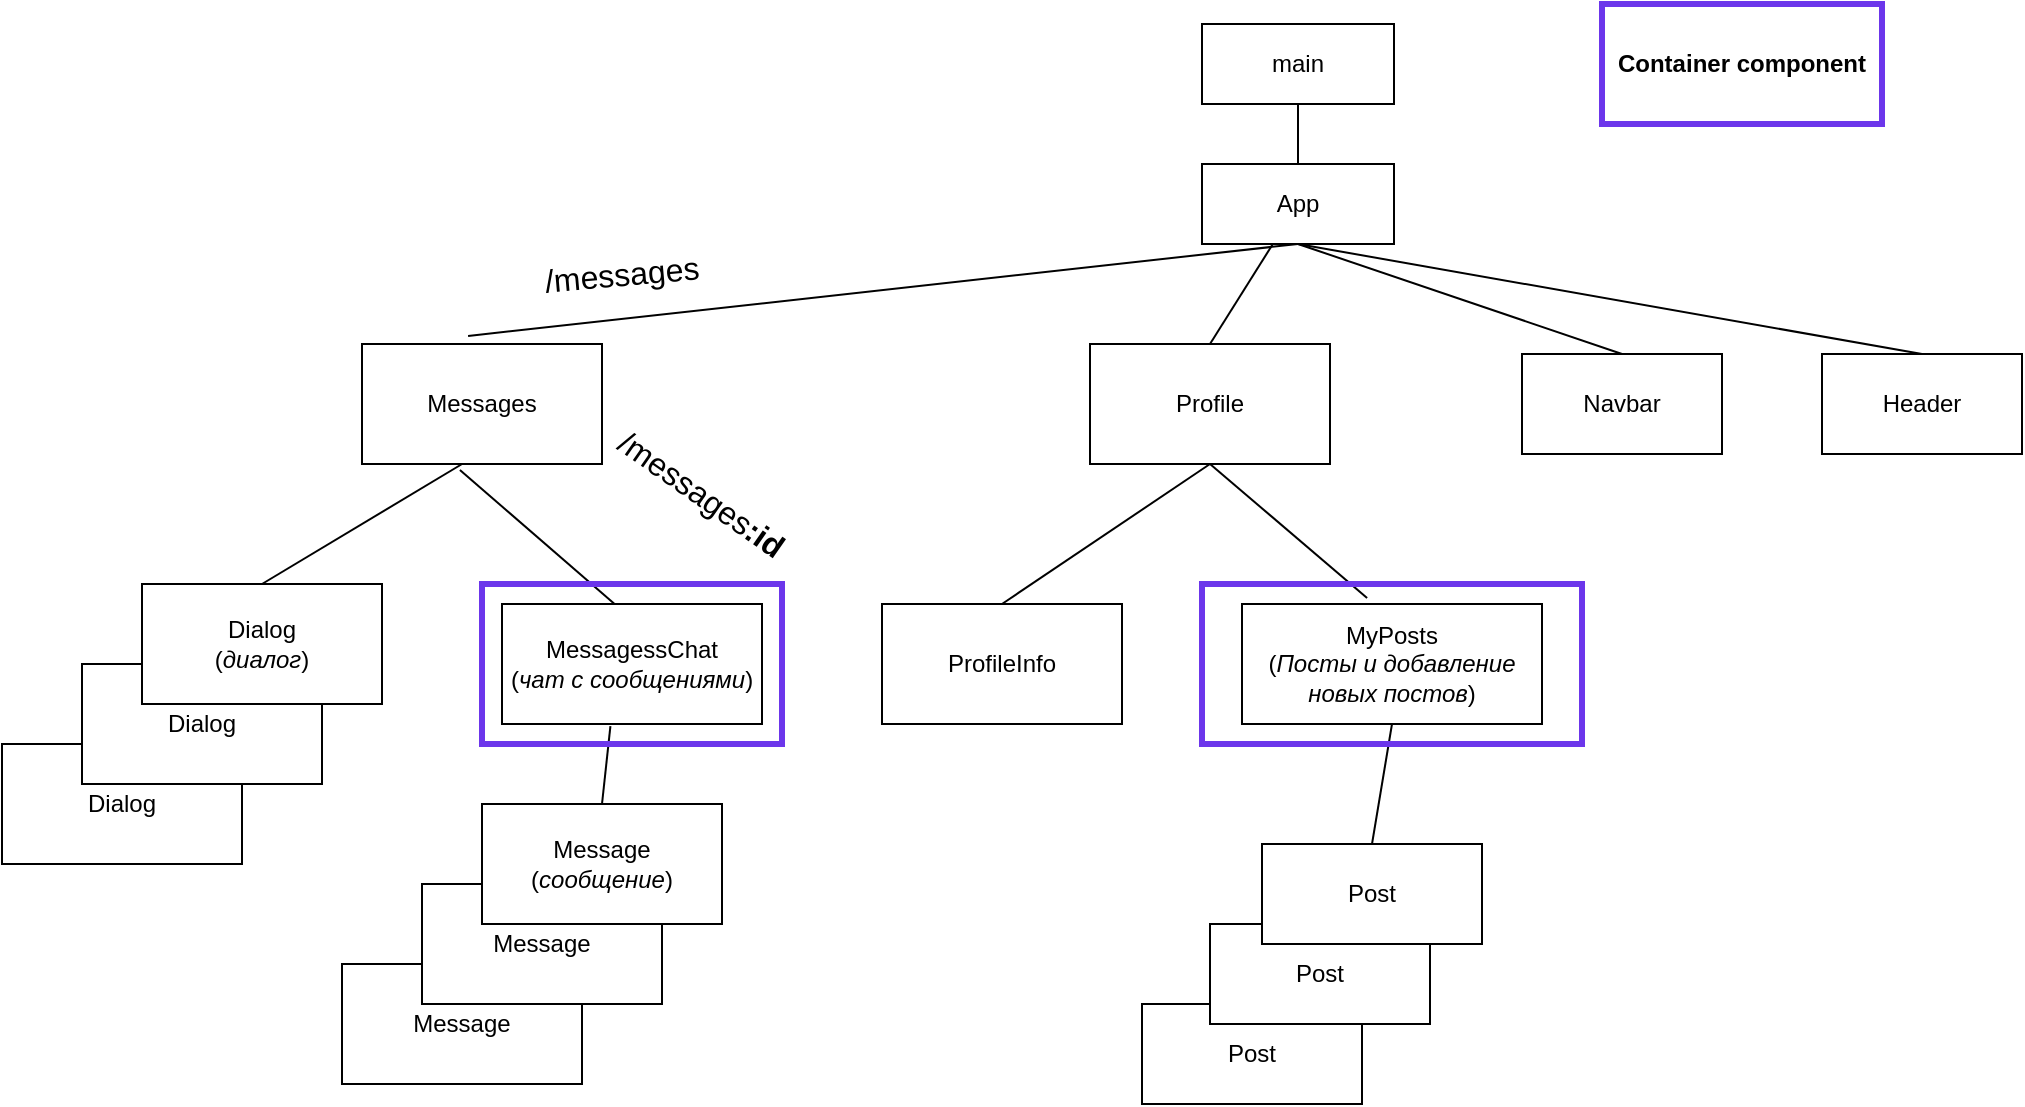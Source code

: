 <mxfile version="22.0.6" type="device">
  <diagram id="C5RBs43oDa-KdzZeNtuy" name="Page-1">
    <mxGraphModel dx="2261" dy="750" grid="1" gridSize="10" guides="1" tooltips="1" connect="1" arrows="1" fold="1" page="1" pageScale="1" pageWidth="827" pageHeight="1169" math="0" shadow="0">
      <root>
        <mxCell id="WIyWlLk6GJQsqaUBKTNV-0" />
        <mxCell id="WIyWlLk6GJQsqaUBKTNV-1" parent="WIyWlLk6GJQsqaUBKTNV-0" />
        <mxCell id="gt4P2ikg-Aa12p5pUFLy-32" value="Post" style="rounded=0;whiteSpace=wrap;html=1;" vertex="1" parent="WIyWlLk6GJQsqaUBKTNV-1">
          <mxGeometry x="320" y="520" width="110" height="50" as="geometry" />
        </mxCell>
        <mxCell id="gt4P2ikg-Aa12p5pUFLy-31" value="Post" style="rounded=0;whiteSpace=wrap;html=1;" vertex="1" parent="WIyWlLk6GJQsqaUBKTNV-1">
          <mxGeometry x="354" y="480" width="110" height="50" as="geometry" />
        </mxCell>
        <mxCell id="gt4P2ikg-Aa12p5pUFLy-19" value="Message" style="rounded=0;whiteSpace=wrap;html=1;" vertex="1" parent="WIyWlLk6GJQsqaUBKTNV-1">
          <mxGeometry x="-80" y="500" width="120" height="60" as="geometry" />
        </mxCell>
        <mxCell id="gt4P2ikg-Aa12p5pUFLy-17" value="Message" style="rounded=0;whiteSpace=wrap;html=1;" vertex="1" parent="WIyWlLk6GJQsqaUBKTNV-1">
          <mxGeometry x="-40" y="460" width="120" height="60" as="geometry" />
        </mxCell>
        <mxCell id="gt4P2ikg-Aa12p5pUFLy-15" value="Dialog" style="rounded=0;whiteSpace=wrap;html=1;" vertex="1" parent="WIyWlLk6GJQsqaUBKTNV-1">
          <mxGeometry x="-250" y="390" width="120" height="60" as="geometry" />
        </mxCell>
        <mxCell id="gt4P2ikg-Aa12p5pUFLy-14" value="Dialog" style="rounded=0;whiteSpace=wrap;html=1;" vertex="1" parent="WIyWlLk6GJQsqaUBKTNV-1">
          <mxGeometry x="-210" y="350" width="120" height="60" as="geometry" />
        </mxCell>
        <mxCell id="gt4P2ikg-Aa12p5pUFLy-1" value="main" style="rounded=0;whiteSpace=wrap;html=1;" vertex="1" parent="WIyWlLk6GJQsqaUBKTNV-1">
          <mxGeometry x="350" y="30" width="96" height="40" as="geometry" />
        </mxCell>
        <mxCell id="gt4P2ikg-Aa12p5pUFLy-2" value="App" style="rounded=0;whiteSpace=wrap;html=1;" vertex="1" parent="WIyWlLk6GJQsqaUBKTNV-1">
          <mxGeometry x="350" y="100" width="96" height="40" as="geometry" />
        </mxCell>
        <mxCell id="gt4P2ikg-Aa12p5pUFLy-3" value="" style="endArrow=none;html=1;rounded=0;entryX=0.5;entryY=1;entryDx=0;entryDy=0;exitX=0.5;exitY=0;exitDx=0;exitDy=0;" edge="1" parent="WIyWlLk6GJQsqaUBKTNV-1" source="gt4P2ikg-Aa12p5pUFLy-2" target="gt4P2ikg-Aa12p5pUFLy-1">
          <mxGeometry width="50" height="50" relative="1" as="geometry">
            <mxPoint x="400" y="400" as="sourcePoint" />
            <mxPoint x="450" y="350" as="targetPoint" />
          </mxGeometry>
        </mxCell>
        <mxCell id="gt4P2ikg-Aa12p5pUFLy-5" value="Messages&lt;br&gt;" style="rounded=0;whiteSpace=wrap;html=1;" vertex="1" parent="WIyWlLk6GJQsqaUBKTNV-1">
          <mxGeometry x="-70" y="190" width="120" height="60" as="geometry" />
        </mxCell>
        <mxCell id="gt4P2ikg-Aa12p5pUFLy-6" value="" style="endArrow=none;html=1;rounded=0;entryX=0.5;entryY=1;entryDx=0;entryDy=0;exitX=0.442;exitY=-0.067;exitDx=0;exitDy=0;exitPerimeter=0;" edge="1" parent="WIyWlLk6GJQsqaUBKTNV-1" source="gt4P2ikg-Aa12p5pUFLy-5" target="gt4P2ikg-Aa12p5pUFLy-2">
          <mxGeometry width="50" height="50" relative="1" as="geometry">
            <mxPoint x="400" y="400" as="sourcePoint" />
            <mxPoint x="450" y="350" as="targetPoint" />
          </mxGeometry>
        </mxCell>
        <mxCell id="gt4P2ikg-Aa12p5pUFLy-7" value="MessagessChat&lt;br&gt;(&lt;i&gt;чат с сообщениями&lt;/i&gt;)" style="rounded=0;whiteSpace=wrap;html=1;" vertex="1" parent="WIyWlLk6GJQsqaUBKTNV-1">
          <mxGeometry y="320" width="130" height="60" as="geometry" />
        </mxCell>
        <mxCell id="gt4P2ikg-Aa12p5pUFLy-10" value="" style="endArrow=none;html=1;rounded=0;entryX=0.417;entryY=1;entryDx=0;entryDy=0;exitX=0.5;exitY=0;exitDx=0;exitDy=0;entryPerimeter=0;" edge="1" parent="WIyWlLk6GJQsqaUBKTNV-1" source="gt4P2ikg-Aa12p5pUFLy-8" target="gt4P2ikg-Aa12p5pUFLy-5">
          <mxGeometry width="50" height="50" relative="1" as="geometry">
            <mxPoint x="130" y="420" as="sourcePoint" />
            <mxPoint x="-30" y="280" as="targetPoint" />
          </mxGeometry>
        </mxCell>
        <mxCell id="gt4P2ikg-Aa12p5pUFLy-8" value="Dialog&lt;br&gt;(&lt;i&gt;диалог&lt;/i&gt;)" style="rounded=0;whiteSpace=wrap;html=1;" vertex="1" parent="WIyWlLk6GJQsqaUBKTNV-1">
          <mxGeometry x="-180" y="310" width="120" height="60" as="geometry" />
        </mxCell>
        <mxCell id="gt4P2ikg-Aa12p5pUFLy-11" value="" style="endArrow=none;html=1;rounded=0;exitX=0.433;exitY=0;exitDx=0;exitDy=0;exitPerimeter=0;entryX=0.408;entryY=1.05;entryDx=0;entryDy=0;entryPerimeter=0;" edge="1" parent="WIyWlLk6GJQsqaUBKTNV-1" source="gt4P2ikg-Aa12p5pUFLy-7" target="gt4P2ikg-Aa12p5pUFLy-5">
          <mxGeometry width="50" height="50" relative="1" as="geometry">
            <mxPoint x="130" y="420" as="sourcePoint" />
            <mxPoint x="-30" y="280" as="targetPoint" />
          </mxGeometry>
        </mxCell>
        <mxCell id="gt4P2ikg-Aa12p5pUFLy-12" value="&lt;font style=&quot;font-size: 16px;&quot;&gt;/messages&lt;b&gt;:id&lt;/b&gt;&lt;/font&gt;" style="text;html=1;strokeColor=none;fillColor=none;align=center;verticalAlign=middle;whiteSpace=wrap;rounded=0;rotation=35;" vertex="1" parent="WIyWlLk6GJQsqaUBKTNV-1">
          <mxGeometry x="70" y="250" width="60" height="30" as="geometry" />
        </mxCell>
        <mxCell id="gt4P2ikg-Aa12p5pUFLy-13" value="&lt;font style=&quot;font-size: 16px;&quot;&gt;/messages&lt;/font&gt;" style="text;html=1;strokeColor=none;fillColor=none;align=center;verticalAlign=middle;whiteSpace=wrap;rounded=0;rotation=-5;" vertex="1" parent="WIyWlLk6GJQsqaUBKTNV-1">
          <mxGeometry x="30" y="140" width="60" height="30" as="geometry" />
        </mxCell>
        <mxCell id="gt4P2ikg-Aa12p5pUFLy-16" value="Message&lt;br&gt;(&lt;i&gt;сообщение&lt;/i&gt;)" style="rounded=0;whiteSpace=wrap;html=1;" vertex="1" parent="WIyWlLk6GJQsqaUBKTNV-1">
          <mxGeometry x="-10" y="420" width="120" height="60" as="geometry" />
        </mxCell>
        <mxCell id="gt4P2ikg-Aa12p5pUFLy-20" value="" style="endArrow=none;html=1;rounded=0;entryX=0.417;entryY=1.017;entryDx=0;entryDy=0;entryPerimeter=0;exitX=0.5;exitY=0;exitDx=0;exitDy=0;" edge="1" parent="WIyWlLk6GJQsqaUBKTNV-1" source="gt4P2ikg-Aa12p5pUFLy-16" target="gt4P2ikg-Aa12p5pUFLy-7">
          <mxGeometry width="50" height="50" relative="1" as="geometry">
            <mxPoint x="130" y="410" as="sourcePoint" />
            <mxPoint x="180" y="360" as="targetPoint" />
          </mxGeometry>
        </mxCell>
        <mxCell id="gt4P2ikg-Aa12p5pUFLy-21" value="Profile" style="rounded=0;whiteSpace=wrap;html=1;" vertex="1" parent="WIyWlLk6GJQsqaUBKTNV-1">
          <mxGeometry x="294" y="190" width="120" height="60" as="geometry" />
        </mxCell>
        <mxCell id="gt4P2ikg-Aa12p5pUFLy-22" value="" style="endArrow=none;html=1;rounded=0;exitX=0.5;exitY=0;exitDx=0;exitDy=0;" edge="1" parent="WIyWlLk6GJQsqaUBKTNV-1" source="gt4P2ikg-Aa12p5pUFLy-21" target="gt4P2ikg-Aa12p5pUFLy-2">
          <mxGeometry width="50" height="50" relative="1" as="geometry">
            <mxPoint x="400" y="390" as="sourcePoint" />
            <mxPoint x="450" y="340" as="targetPoint" />
          </mxGeometry>
        </mxCell>
        <mxCell id="gt4P2ikg-Aa12p5pUFLy-24" value="ProfileInfo" style="rounded=0;whiteSpace=wrap;html=1;" vertex="1" parent="WIyWlLk6GJQsqaUBKTNV-1">
          <mxGeometry x="190" y="320" width="120" height="60" as="geometry" />
        </mxCell>
        <mxCell id="gt4P2ikg-Aa12p5pUFLy-25" value="" style="endArrow=none;html=1;rounded=0;exitX=0.5;exitY=0;exitDx=0;exitDy=0;entryX=0.5;entryY=1;entryDx=0;entryDy=0;" edge="1" parent="WIyWlLk6GJQsqaUBKTNV-1" source="gt4P2ikg-Aa12p5pUFLy-24" target="gt4P2ikg-Aa12p5pUFLy-21">
          <mxGeometry width="50" height="50" relative="1" as="geometry">
            <mxPoint x="400" y="390" as="sourcePoint" />
            <mxPoint x="450" y="340" as="targetPoint" />
          </mxGeometry>
        </mxCell>
        <mxCell id="gt4P2ikg-Aa12p5pUFLy-26" value="MyPosts&lt;br&gt;(&lt;i&gt;Посты и добавление новых постов&lt;/i&gt;)" style="rounded=0;whiteSpace=wrap;html=1;" vertex="1" parent="WIyWlLk6GJQsqaUBKTNV-1">
          <mxGeometry x="370" y="320" width="150" height="60" as="geometry" />
        </mxCell>
        <mxCell id="gt4P2ikg-Aa12p5pUFLy-27" value="" style="endArrow=none;html=1;rounded=0;exitX=0.417;exitY=-0.05;exitDx=0;exitDy=0;entryX=0.5;entryY=1;entryDx=0;entryDy=0;exitPerimeter=0;" edge="1" parent="WIyWlLk6GJQsqaUBKTNV-1" source="gt4P2ikg-Aa12p5pUFLy-26" target="gt4P2ikg-Aa12p5pUFLy-21">
          <mxGeometry width="50" height="50" relative="1" as="geometry">
            <mxPoint x="260" y="340" as="sourcePoint" />
            <mxPoint x="364" y="300" as="targetPoint" />
          </mxGeometry>
        </mxCell>
        <mxCell id="gt4P2ikg-Aa12p5pUFLy-28" value="Post" style="rounded=0;whiteSpace=wrap;html=1;" vertex="1" parent="WIyWlLk6GJQsqaUBKTNV-1">
          <mxGeometry x="380" y="440" width="110" height="50" as="geometry" />
        </mxCell>
        <mxCell id="gt4P2ikg-Aa12p5pUFLy-30" value="" style="endArrow=none;html=1;rounded=0;entryX=0.5;entryY=1;entryDx=0;entryDy=0;exitX=0.5;exitY=0;exitDx=0;exitDy=0;" edge="1" parent="WIyWlLk6GJQsqaUBKTNV-1" source="gt4P2ikg-Aa12p5pUFLy-28" target="gt4P2ikg-Aa12p5pUFLy-26">
          <mxGeometry width="50" height="50" relative="1" as="geometry">
            <mxPoint x="400" y="390" as="sourcePoint" />
            <mxPoint x="450" y="340" as="targetPoint" />
          </mxGeometry>
        </mxCell>
        <mxCell id="gt4P2ikg-Aa12p5pUFLy-33" value="Navbar" style="rounded=0;whiteSpace=wrap;html=1;" vertex="1" parent="WIyWlLk6GJQsqaUBKTNV-1">
          <mxGeometry x="510" y="195" width="100" height="50" as="geometry" />
        </mxCell>
        <mxCell id="gt4P2ikg-Aa12p5pUFLy-34" value="Header" style="rounded=0;whiteSpace=wrap;html=1;" vertex="1" parent="WIyWlLk6GJQsqaUBKTNV-1">
          <mxGeometry x="660" y="195" width="100" height="50" as="geometry" />
        </mxCell>
        <mxCell id="gt4P2ikg-Aa12p5pUFLy-36" value="" style="endArrow=none;html=1;rounded=0;exitX=0.5;exitY=0;exitDx=0;exitDy=0;entryX=0.5;entryY=1;entryDx=0;entryDy=0;" edge="1" parent="WIyWlLk6GJQsqaUBKTNV-1" source="gt4P2ikg-Aa12p5pUFLy-33" target="gt4P2ikg-Aa12p5pUFLy-2">
          <mxGeometry width="50" height="50" relative="1" as="geometry">
            <mxPoint x="364" y="200" as="sourcePoint" />
            <mxPoint x="393" y="170" as="targetPoint" />
          </mxGeometry>
        </mxCell>
        <mxCell id="gt4P2ikg-Aa12p5pUFLy-37" value="" style="endArrow=none;html=1;rounded=0;exitX=0.5;exitY=0;exitDx=0;exitDy=0;entryX=0.5;entryY=1;entryDx=0;entryDy=0;" edge="1" parent="WIyWlLk6GJQsqaUBKTNV-1" source="gt4P2ikg-Aa12p5pUFLy-34" target="gt4P2ikg-Aa12p5pUFLy-2">
          <mxGeometry width="50" height="50" relative="1" as="geometry">
            <mxPoint x="570" y="205" as="sourcePoint" />
            <mxPoint x="400" y="160" as="targetPoint" />
          </mxGeometry>
        </mxCell>
        <mxCell id="gt4P2ikg-Aa12p5pUFLy-40" value="&lt;b&gt;Container component&lt;/b&gt;" style="rounded=0;whiteSpace=wrap;html=1;fillColor=none;strokeColor=#6C36EB;strokeWidth=3;" vertex="1" parent="WIyWlLk6GJQsqaUBKTNV-1">
          <mxGeometry x="550" y="20" width="140" height="60" as="geometry" />
        </mxCell>
        <mxCell id="gt4P2ikg-Aa12p5pUFLy-41" value="" style="rounded=0;whiteSpace=wrap;html=1;fillColor=none;strokeColor=#6C36EB;strokeWidth=3;" vertex="1" parent="WIyWlLk6GJQsqaUBKTNV-1">
          <mxGeometry x="350" y="310" width="190" height="80" as="geometry" />
        </mxCell>
        <mxCell id="gt4P2ikg-Aa12p5pUFLy-42" value="" style="rounded=0;whiteSpace=wrap;html=1;fillColor=none;strokeColor=#6C36EB;strokeWidth=3;" vertex="1" parent="WIyWlLk6GJQsqaUBKTNV-1">
          <mxGeometry x="-10" y="310" width="150" height="80" as="geometry" />
        </mxCell>
      </root>
    </mxGraphModel>
  </diagram>
</mxfile>
